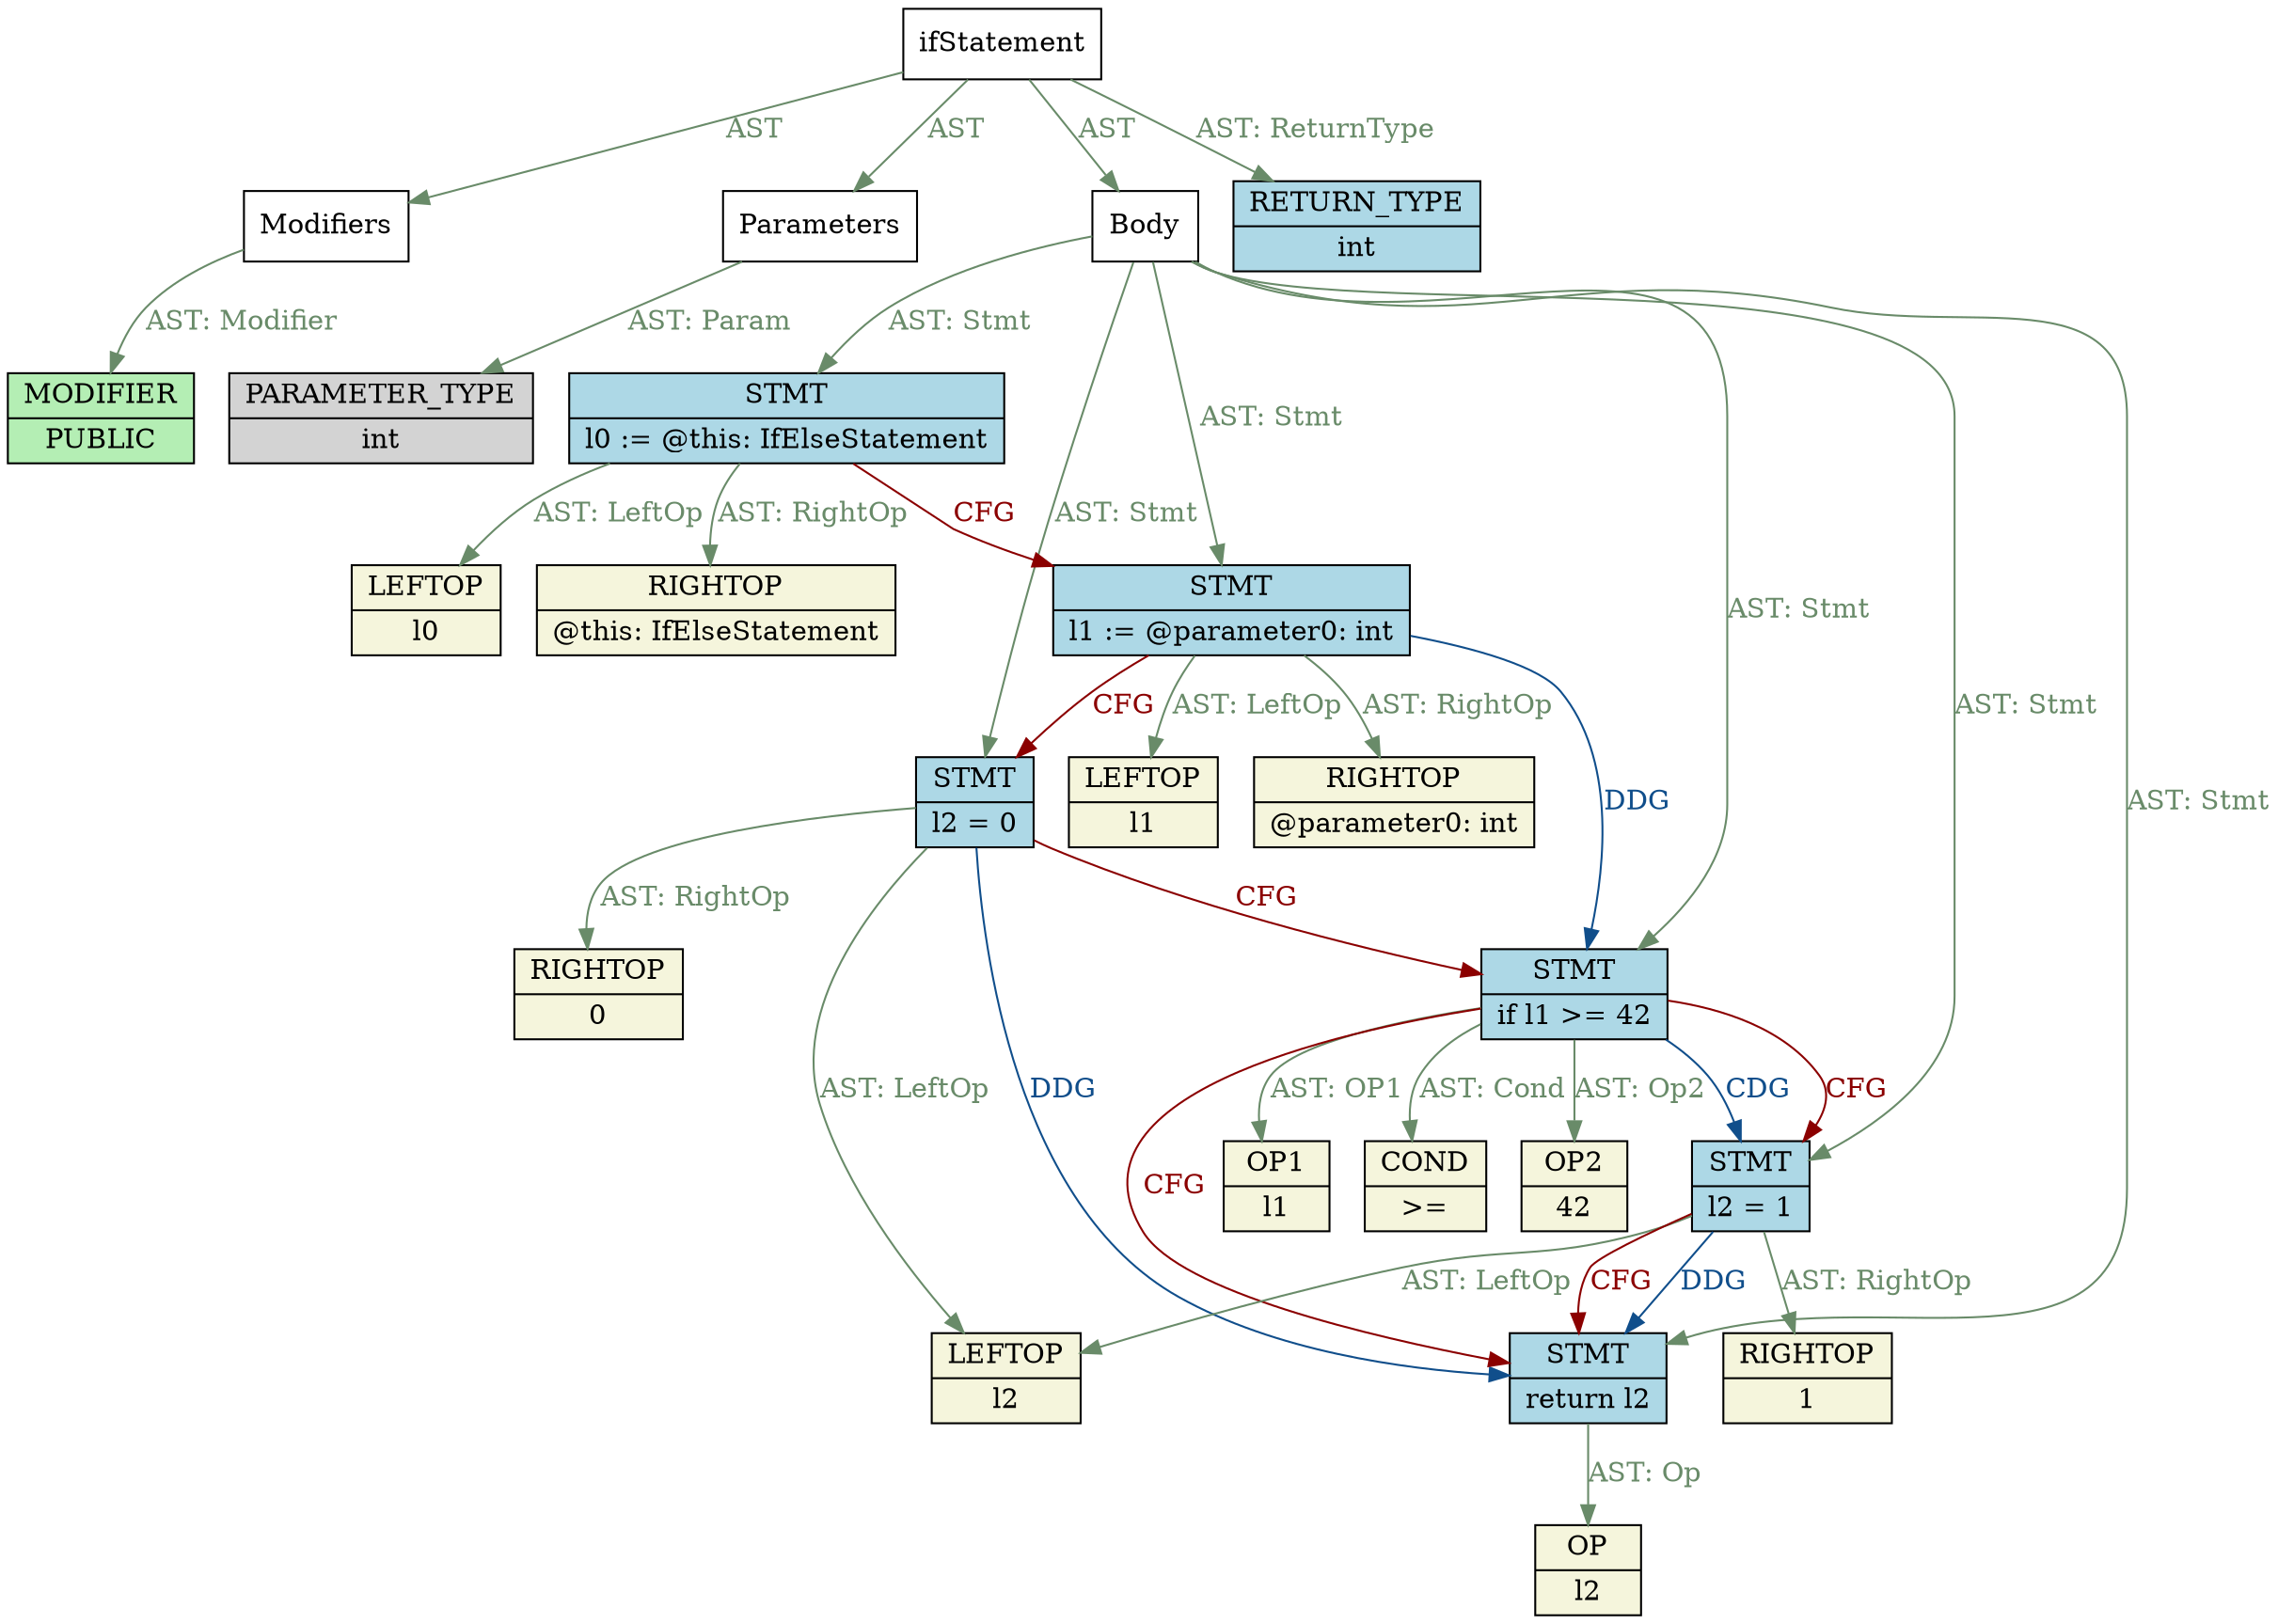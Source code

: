 digraph CPG {
	rankdir=TB;
	node [style=filled, shape=record];
	edge [style=filled]	"1517185291" [label=ifStatement, fillcolor="white"];
	"866062017" [label=Modifiers, fillcolor="white"];
	"679255763" [label=Parameters, fillcolor="white"];
	"2034796059" [label=Body, fillcolor="white"];
	"-2059221936" [label="{<f0> MODIFIER | <f1> PUBLIC}", fillcolor="darkseagreen2"];
	"242610529" [label="{<f0> PARAMETER_TYPE | <f1> int}", fillcolor="lightgray"];
	"1863762324" [label="{<f0> STMT | <f1> l0 := @this: IfElseStatement}", fillcolor="lightblue"];
	"279699695" [label="{<f0> LEFTOP | <f1> l0}", fillcolor="beige"];
	"443193635" [label="{<f0> RIGHTOP | <f1> @this: IfElseStatement}", fillcolor="beige"];
	"174380770" [label="{<f0> STMT | <f1> l1 := @parameter0: int}", fillcolor="lightblue"];
	"279699726" [label="{<f0> LEFTOP | <f1> l1}", fillcolor="beige"];
	"-581805002" [label="{<f0> RIGHTOP | <f1> @parameter0: int}", fillcolor="beige"];
	"-1327698240" [label="{<f0> STMT | <f1> l2 = 0}", fillcolor="lightblue"];
	"279699757" [label="{<f0> LEFTOP | <f1> l2}", fillcolor="beige"];
	"989450056" [label="{<f0> RIGHTOP | <f1> 0}", fillcolor="beige"];
	"1696752624" [label="{<f0> STMT | <f1> if l1 &gt;= 42}", fillcolor="lightblue"];
	"1278360681" [label="{<f0> OP1 | <f1> l1}", fillcolor="beige"];
	"972044481" [label="{<f0> COND | <f1>  &gt;= }", fillcolor="beige"];
	"931727514" [label="{<f0> OP2 | <f1> 42}", fillcolor="beige"];
	"-1254015914" [label="{<f0> STMT | <f1> l2 = 1}", fillcolor="lightblue"];
	"989450087" [label="{<f0> RIGHTOP | <f1> 1}", fillcolor="beige"];
	"-1005918191" [label="{<f0> STMT | <f1> return l2}", fillcolor="lightblue"];
	"2012851007" [label="{<f0> OP | <f1> l2}", fillcolor="beige"];
	"34353057" [label="{<f0> RETURN_TYPE | <f1> int}", fillcolor="lightblue"];
	"1517185291" -> "866062017"[label="AST", color="darkseagreen4", fontcolor="darkseagreen4"];
	"1517185291" -> "679255763"[label="AST", color="darkseagreen4", fontcolor="darkseagreen4"];
	"1517185291" -> "2034796059"[label="AST", color="darkseagreen4", fontcolor="darkseagreen4"];
	"866062017" -> "-2059221936"[label="AST: Modifier", color="darkseagreen4", fontcolor="darkseagreen4"];
	"679255763" -> "242610529"[label="AST: Param", color="darkseagreen4", fontcolor="darkseagreen4"];
	"2034796059" -> "1863762324"[label="AST: Stmt", color="darkseagreen4", fontcolor="darkseagreen4"];
	"1863762324" -> "279699695"[label="AST: LeftOp", color="darkseagreen4", fontcolor="darkseagreen4"];
	"1863762324" -> "443193635"[label="AST: RightOp", color="darkseagreen4", fontcolor="darkseagreen4"];
	"2034796059" -> "174380770"[label="AST: Stmt", color="darkseagreen4", fontcolor="darkseagreen4"];
	"174380770" -> "279699726"[label="AST: LeftOp", color="darkseagreen4", fontcolor="darkseagreen4"];
	"174380770" -> "-581805002"[label="AST: RightOp", color="darkseagreen4", fontcolor="darkseagreen4"];
	"2034796059" -> "-1327698240"[label="AST: Stmt", color="darkseagreen4", fontcolor="darkseagreen4"];
	"-1327698240" -> "279699757"[label="AST: LeftOp", color="darkseagreen4", fontcolor="darkseagreen4"];
	"-1327698240" -> "989450056"[label="AST: RightOp", color="darkseagreen4", fontcolor="darkseagreen4"];
	"2034796059" -> "1696752624"[label="AST: Stmt", color="darkseagreen4", fontcolor="darkseagreen4"];
	"1696752624" -> "1278360681"[label="AST: OP1", color="darkseagreen4", fontcolor="darkseagreen4"];
	"1696752624" -> "972044481"[label="AST: Cond", color="darkseagreen4", fontcolor="darkseagreen4"];
	"1696752624" -> "931727514"[label="AST: Op2", color="darkseagreen4", fontcolor="darkseagreen4"];
	"2034796059" -> "-1254015914"[label="AST: Stmt", color="darkseagreen4", fontcolor="darkseagreen4"];
	"-1254015914" -> "279699757"[label="AST: LeftOp", color="darkseagreen4", fontcolor="darkseagreen4"];
	"-1254015914" -> "989450087"[label="AST: RightOp", color="darkseagreen4", fontcolor="darkseagreen4"];
	"2034796059" -> "-1005918191"[label="AST: Stmt", color="darkseagreen4", fontcolor="darkseagreen4"];
	"-1005918191" -> "2012851007"[label="AST: Op", color="darkseagreen4", fontcolor="darkseagreen4"];
	"1517185291" -> "34353057"[label="AST: ReturnType", color="darkseagreen4", fontcolor="darkseagreen4"];
	"1863762324" -> "174380770"[label="CFG", color="darkred", fontcolor="darkred"];
	"174380770" -> "-1327698240"[label="CFG", color="darkred", fontcolor="darkred"];
	"-1327698240" -> "1696752624"[label="CFG", color="darkred", fontcolor="darkred"];
	"1696752624" -> "-1254015914"[label="CFG", color="darkred", fontcolor="darkred"];
	"1696752624" -> "-1005918191"[label="CFG", color="darkred", fontcolor="darkred"];
	"-1254015914" -> "-1005918191"[label="CFG", color="darkred", fontcolor="darkred"];
	"1696752624" -> "-1254015914"[label="CDG", color="dodgerblue4", fontcolor="dodgerblue4"];
	"174380770" -> "1696752624"[label="DDG", color="dodgerblue4", fontcolor="dodgerblue4"];
	"-1327698240" -> "-1005918191"[label="DDG", color="dodgerblue4", fontcolor="dodgerblue4"];
	"-1254015914" -> "-1005918191"[label="DDG", color="dodgerblue4", fontcolor="dodgerblue4"];
}
